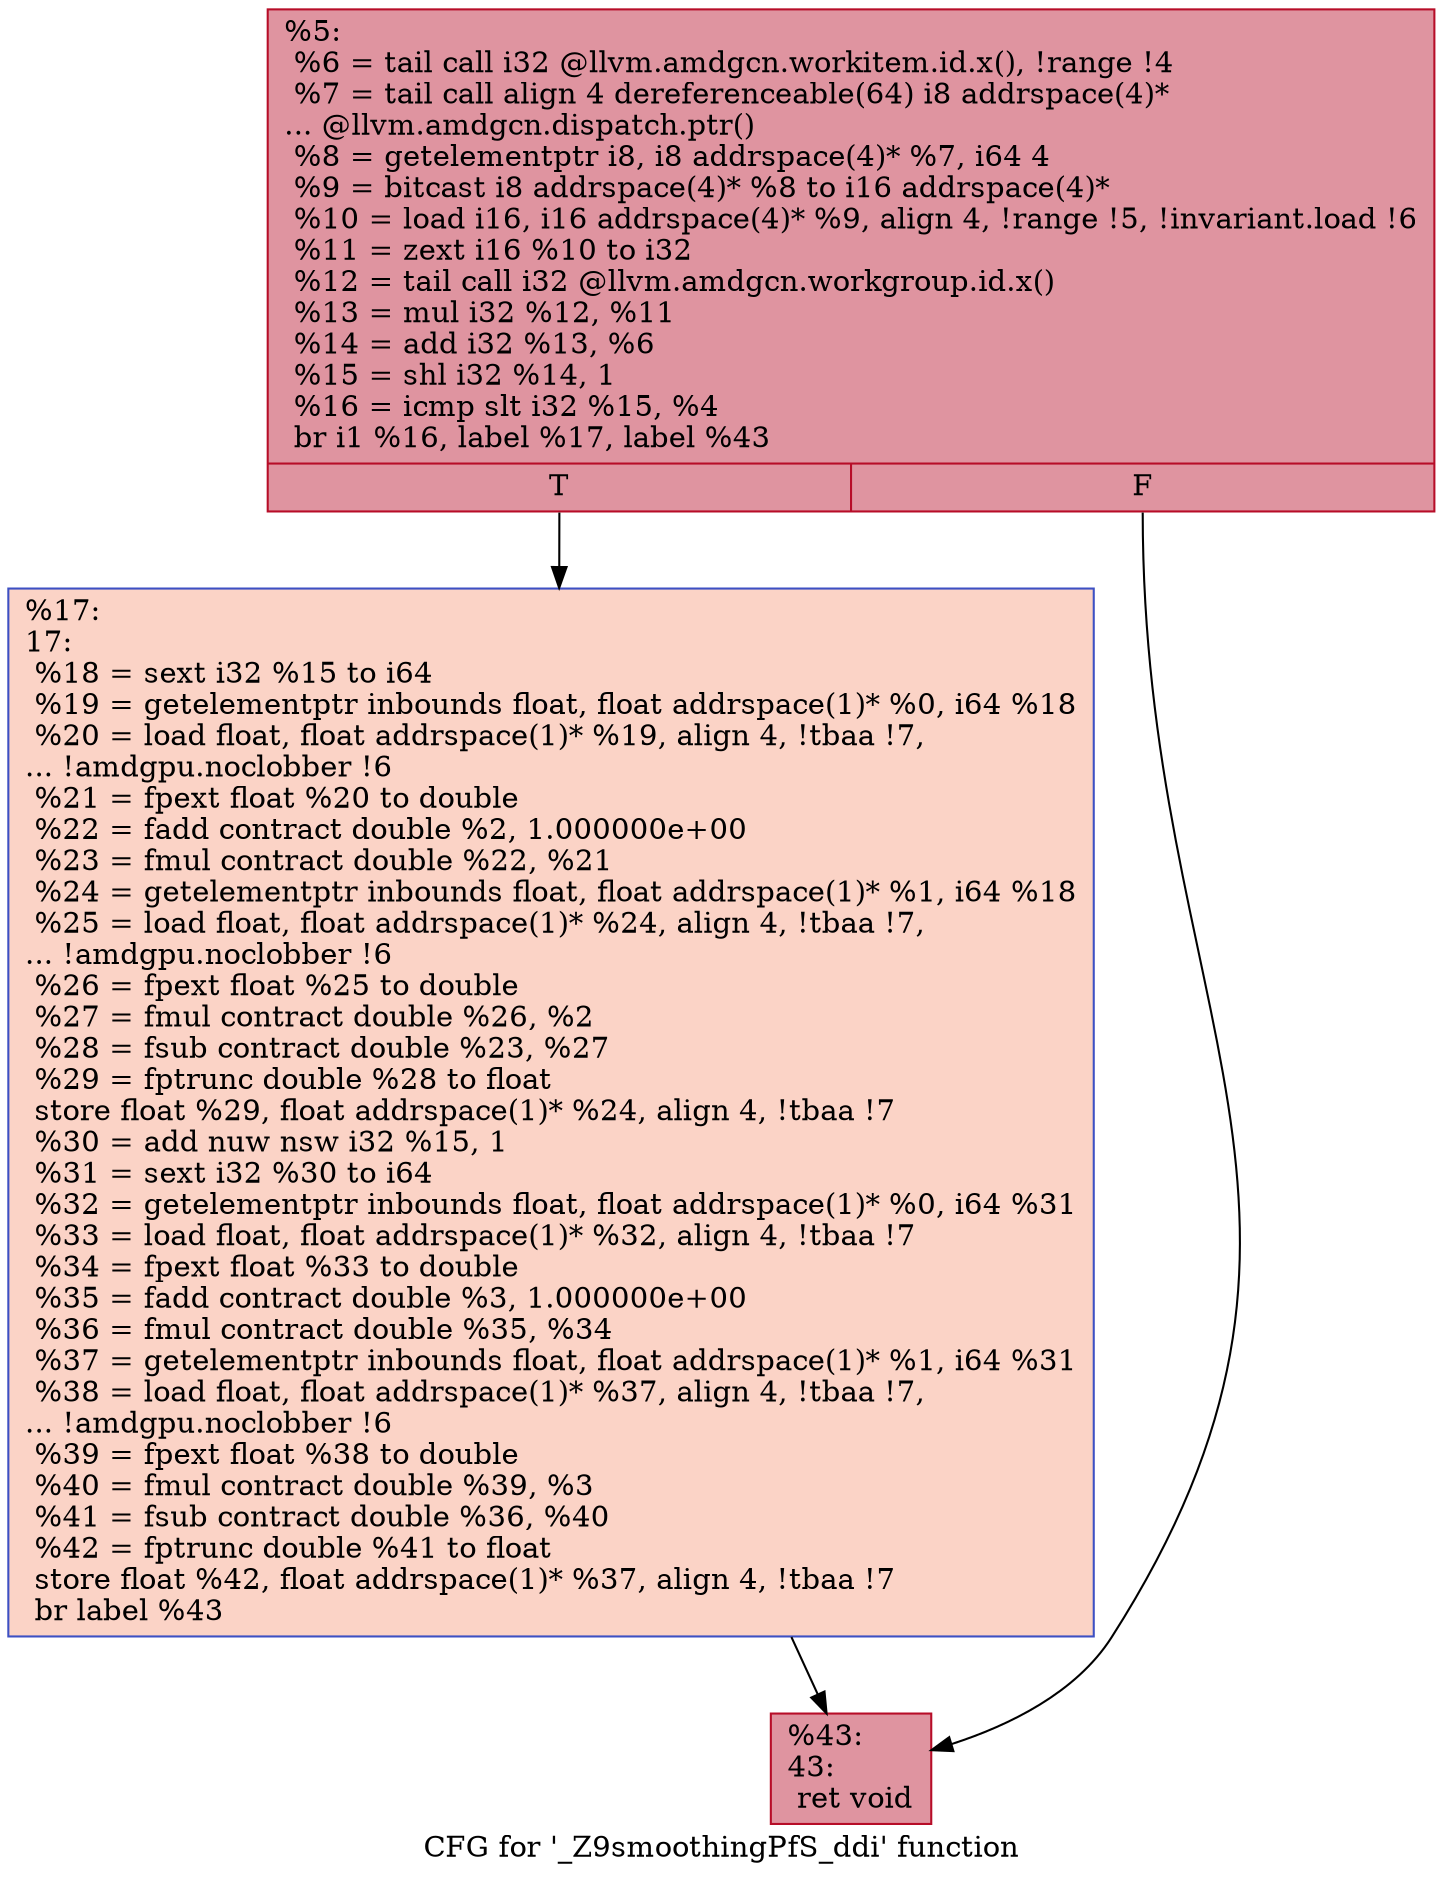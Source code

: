 digraph "CFG for '_Z9smoothingPfS_ddi' function" {
	label="CFG for '_Z9smoothingPfS_ddi' function";

	Node0x4ddc490 [shape=record,color="#b70d28ff", style=filled, fillcolor="#b70d2870",label="{%5:\l  %6 = tail call i32 @llvm.amdgcn.workitem.id.x(), !range !4\l  %7 = tail call align 4 dereferenceable(64) i8 addrspace(4)*\l... @llvm.amdgcn.dispatch.ptr()\l  %8 = getelementptr i8, i8 addrspace(4)* %7, i64 4\l  %9 = bitcast i8 addrspace(4)* %8 to i16 addrspace(4)*\l  %10 = load i16, i16 addrspace(4)* %9, align 4, !range !5, !invariant.load !6\l  %11 = zext i16 %10 to i32\l  %12 = tail call i32 @llvm.amdgcn.workgroup.id.x()\l  %13 = mul i32 %12, %11\l  %14 = add i32 %13, %6\l  %15 = shl i32 %14, 1\l  %16 = icmp slt i32 %15, %4\l  br i1 %16, label %17, label %43\l|{<s0>T|<s1>F}}"];
	Node0x4ddc490:s0 -> Node0x4dddad0;
	Node0x4ddc490:s1 -> Node0x4dde4b0;
	Node0x4dddad0 [shape=record,color="#3d50c3ff", style=filled, fillcolor="#f59c7d70",label="{%17:\l17:                                               \l  %18 = sext i32 %15 to i64\l  %19 = getelementptr inbounds float, float addrspace(1)* %0, i64 %18\l  %20 = load float, float addrspace(1)* %19, align 4, !tbaa !7,\l... !amdgpu.noclobber !6\l  %21 = fpext float %20 to double\l  %22 = fadd contract double %2, 1.000000e+00\l  %23 = fmul contract double %22, %21\l  %24 = getelementptr inbounds float, float addrspace(1)* %1, i64 %18\l  %25 = load float, float addrspace(1)* %24, align 4, !tbaa !7,\l... !amdgpu.noclobber !6\l  %26 = fpext float %25 to double\l  %27 = fmul contract double %26, %2\l  %28 = fsub contract double %23, %27\l  %29 = fptrunc double %28 to float\l  store float %29, float addrspace(1)* %24, align 4, !tbaa !7\l  %30 = add nuw nsw i32 %15, 1\l  %31 = sext i32 %30 to i64\l  %32 = getelementptr inbounds float, float addrspace(1)* %0, i64 %31\l  %33 = load float, float addrspace(1)* %32, align 4, !tbaa !7\l  %34 = fpext float %33 to double\l  %35 = fadd contract double %3, 1.000000e+00\l  %36 = fmul contract double %35, %34\l  %37 = getelementptr inbounds float, float addrspace(1)* %1, i64 %31\l  %38 = load float, float addrspace(1)* %37, align 4, !tbaa !7,\l... !amdgpu.noclobber !6\l  %39 = fpext float %38 to double\l  %40 = fmul contract double %39, %3\l  %41 = fsub contract double %36, %40\l  %42 = fptrunc double %41 to float\l  store float %42, float addrspace(1)* %37, align 4, !tbaa !7\l  br label %43\l}"];
	Node0x4dddad0 -> Node0x4dde4b0;
	Node0x4dde4b0 [shape=record,color="#b70d28ff", style=filled, fillcolor="#b70d2870",label="{%43:\l43:                                               \l  ret void\l}"];
}
